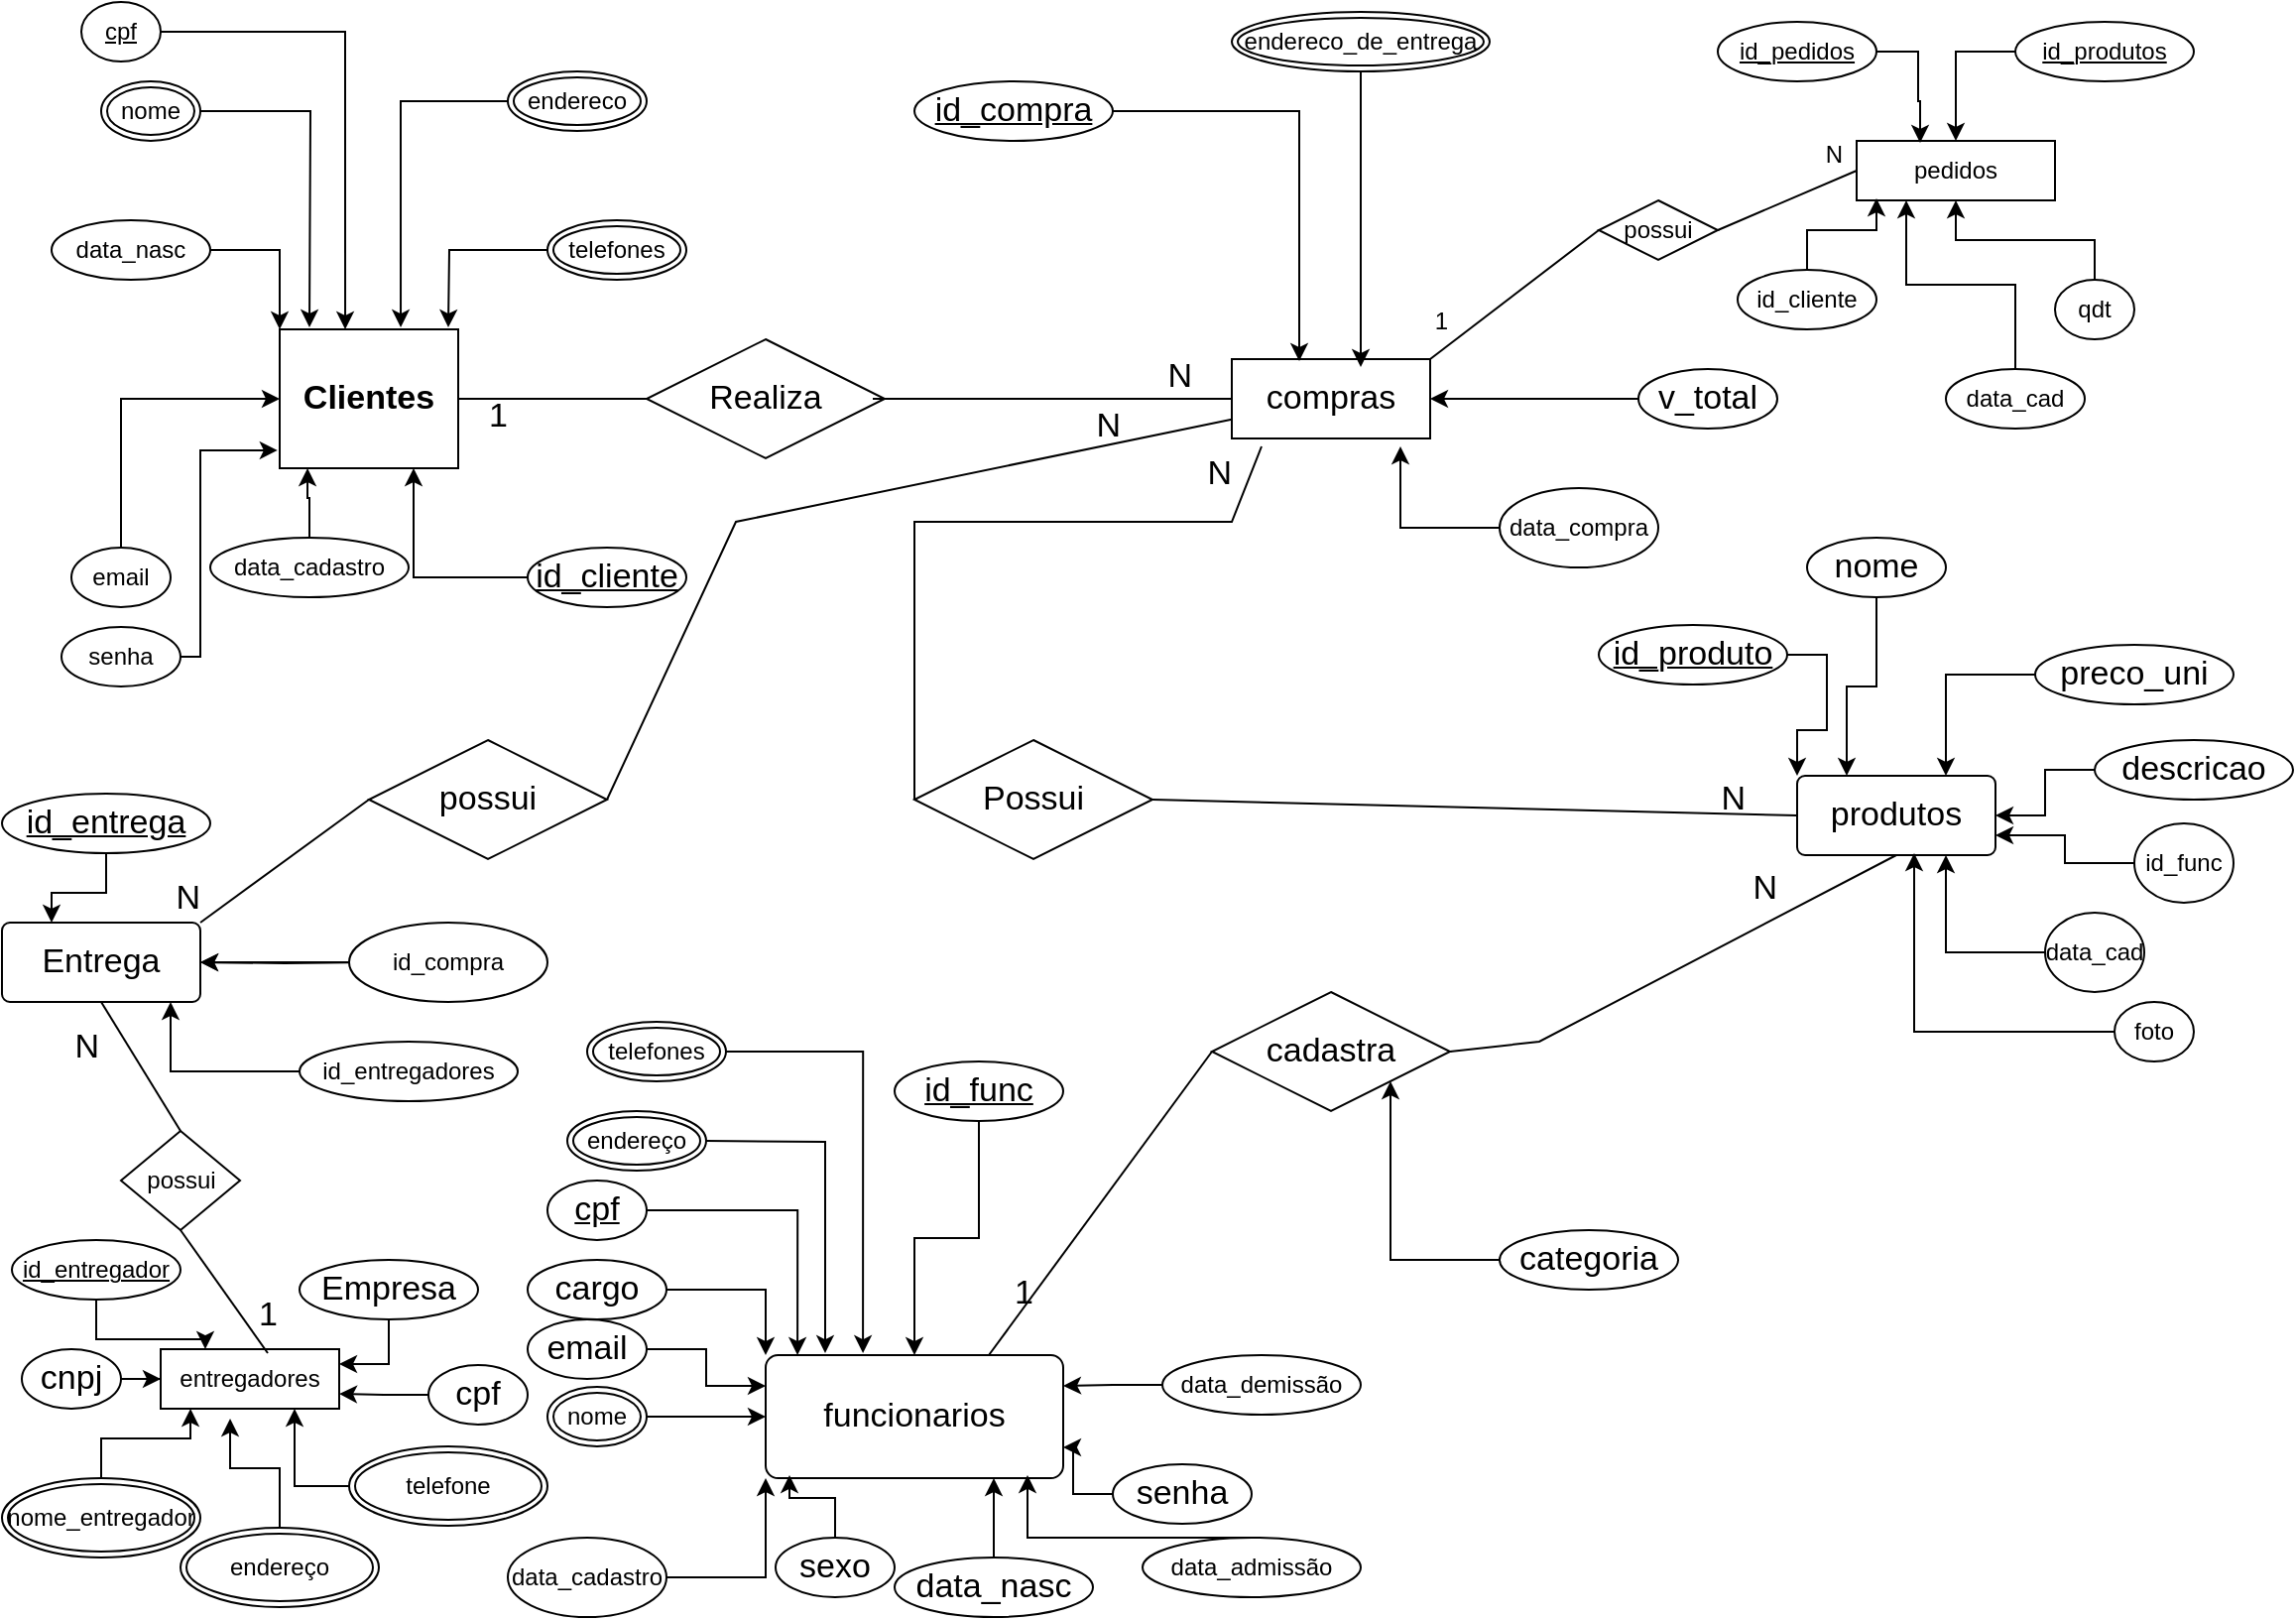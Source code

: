 <mxfile version="21.0.6" type="device"><diagram id="R2lEEEUBdFMjLlhIrx00" name="Page-1"><mxGraphModel dx="880" dy="2049" grid="1" gridSize="10" guides="1" tooltips="1" connect="1" arrows="1" fold="0" page="1" pageScale="1" pageWidth="1169" pageHeight="827" math="0" shadow="0" extFonts="Permanent Marker^https://fonts.googleapis.com/css?family=Permanent+Marker"><root><mxCell id="0"/><mxCell id="1" parent="0"/><mxCell id="kTldMOdPIdluSWXDd5F0-1" value="Clientes" style="whiteSpace=wrap;html=1;align=center;fontSize=17;fontStyle=1" parent="1" vertex="1"><mxGeometry x="145" y="-1489" width="90" height="70" as="geometry"/></mxCell><mxCell id="kTldMOdPIdluSWXDd5F0-80" style="edgeStyle=orthogonalEdgeStyle;rounded=0;orthogonalLoop=1;jettySize=auto;html=1;entryX=0.367;entryY=0;entryDx=0;entryDy=0;entryPerimeter=0;fontSize=17;" parent="1" source="kTldMOdPIdluSWXDd5F0-2" target="kTldMOdPIdluSWXDd5F0-1" edge="1"><mxGeometry relative="1" as="geometry"/></mxCell><mxCell id="kTldMOdPIdluSWXDd5F0-2" value="cpf" style="ellipse;whiteSpace=wrap;html=1;align=center;fontStyle=4;" parent="1" vertex="1"><mxGeometry x="45" y="-1654" width="40" height="30" as="geometry"/></mxCell><mxCell id="kTldMOdPIdluSWXDd5F0-77" style="edgeStyle=orthogonalEdgeStyle;rounded=0;orthogonalLoop=1;jettySize=auto;html=1;entryX=0;entryY=0;entryDx=0;entryDy=0;fontSize=17;" parent="1" source="kTldMOdPIdluSWXDd5F0-5" target="kTldMOdPIdluSWXDd5F0-1" edge="1"><mxGeometry relative="1" as="geometry"/></mxCell><mxCell id="kTldMOdPIdluSWXDd5F0-5" value="data_nasc" style="ellipse;whiteSpace=wrap;html=1;align=center;" parent="1" vertex="1"><mxGeometry x="30" y="-1544" width="80" height="30" as="geometry"/></mxCell><mxCell id="kTldMOdPIdluSWXDd5F0-50" style="edgeStyle=orthogonalEdgeStyle;rounded=0;orthogonalLoop=1;jettySize=auto;html=1;entryX=0;entryY=0.5;entryDx=0;entryDy=0;fontSize=17;" parent="1" source="kTldMOdPIdluSWXDd5F0-11" target="kTldMOdPIdluSWXDd5F0-1" edge="1"><mxGeometry relative="1" as="geometry"><Array as="points"><mxPoint x="65" y="-1454"/></Array></mxGeometry></mxCell><mxCell id="kTldMOdPIdluSWXDd5F0-11" value="email" style="ellipse;whiteSpace=wrap;html=1;align=center;" parent="1" vertex="1"><mxGeometry x="40" y="-1379" width="50" height="30" as="geometry"/></mxCell><mxCell id="kTldMOdPIdluSWXDd5F0-51" style="edgeStyle=orthogonalEdgeStyle;rounded=0;orthogonalLoop=1;jettySize=auto;html=1;entryX=-0.012;entryY=0.871;entryDx=0;entryDy=0;entryPerimeter=0;fontSize=17;" parent="1" source="kTldMOdPIdluSWXDd5F0-12" target="kTldMOdPIdluSWXDd5F0-1" edge="1"><mxGeometry relative="1" as="geometry"><Array as="points"><mxPoint x="105" y="-1324"/><mxPoint x="105" y="-1428"/></Array></mxGeometry></mxCell><mxCell id="kTldMOdPIdluSWXDd5F0-12" value="senha" style="ellipse;whiteSpace=wrap;html=1;align=center;" parent="1" vertex="1"><mxGeometry x="35" y="-1339" width="60" height="30" as="geometry"/></mxCell><mxCell id="kTldMOdPIdluSWXDd5F0-52" value="compras" style="whiteSpace=wrap;html=1;align=center;shadow=0;fontSize=17;" parent="1" vertex="1"><mxGeometry x="625" y="-1474" width="100" height="40" as="geometry"/></mxCell><mxCell id="kTldMOdPIdluSWXDd5F0-53" value="Realiza" style="shape=rhombus;perimeter=rhombusPerimeter;whiteSpace=wrap;html=1;align=center;shadow=0;fontSize=17;" parent="1" vertex="1"><mxGeometry x="330" y="-1484" width="120" height="60" as="geometry"/></mxCell><mxCell id="kTldMOdPIdluSWXDd5F0-54" value="" style="endArrow=none;html=1;rounded=0;fontSize=17;entryX=0;entryY=0.5;entryDx=0;entryDy=0;exitX=0.95;exitY=0.5;exitDx=0;exitDy=0;exitPerimeter=0;" parent="1" source="kTldMOdPIdluSWXDd5F0-53" target="kTldMOdPIdluSWXDd5F0-52" edge="1"><mxGeometry relative="1" as="geometry"><mxPoint x="435" y="-1454" as="sourcePoint"/><mxPoint x="735" y="-1449.5" as="targetPoint"/><Array as="points"/></mxGeometry></mxCell><mxCell id="kTldMOdPIdluSWXDd5F0-55" value="N" style="resizable=0;html=1;align=right;verticalAlign=bottom;shadow=0;fontSize=17;" parent="kTldMOdPIdluSWXDd5F0-54" connectable="0" vertex="1"><mxGeometry x="1" relative="1" as="geometry"><mxPoint x="-20" as="offset"/></mxGeometry></mxCell><mxCell id="kTldMOdPIdluSWXDd5F0-58" value="" style="endArrow=none;html=1;rounded=0;fontSize=17;exitX=0;exitY=0.5;exitDx=0;exitDy=0;" parent="1" source="kTldMOdPIdluSWXDd5F0-53" target="kTldMOdPIdluSWXDd5F0-1" edge="1"><mxGeometry relative="1" as="geometry"><mxPoint x="505" y="-1449" as="sourcePoint"/><mxPoint x="395" y="-1449" as="targetPoint"/></mxGeometry></mxCell><mxCell id="kTldMOdPIdluSWXDd5F0-59" value="1" style="resizable=0;html=1;align=right;verticalAlign=bottom;shadow=0;fontSize=17;" parent="kTldMOdPIdluSWXDd5F0-58" connectable="0" vertex="1"><mxGeometry x="1" relative="1" as="geometry"><mxPoint x="25" y="20" as="offset"/></mxGeometry></mxCell><mxCell id="kTldMOdPIdluSWXDd5F0-104" style="edgeStyle=orthogonalEdgeStyle;rounded=0;orthogonalLoop=1;jettySize=auto;html=1;entryX=0.34;entryY=0.025;entryDx=0;entryDy=0;entryPerimeter=0;fontSize=17;" parent="1" source="kTldMOdPIdluSWXDd5F0-60" target="kTldMOdPIdluSWXDd5F0-52" edge="1"><mxGeometry relative="1" as="geometry"/></mxCell><mxCell id="kTldMOdPIdluSWXDd5F0-60" value="id_compra" style="ellipse;whiteSpace=wrap;html=1;align=center;fontStyle=4;shadow=0;fontSize=17;" parent="1" vertex="1"><mxGeometry x="465" y="-1614" width="100" height="30" as="geometry"/></mxCell><mxCell id="TRJ9ipHfvuaOjS3qBbhF-27" value="" style="edgeStyle=orthogonalEdgeStyle;rounded=0;orthogonalLoop=1;jettySize=auto;html=1;" parent="1" source="kTldMOdPIdluSWXDd5F0-100" target="kTldMOdPIdluSWXDd5F0-52" edge="1"><mxGeometry relative="1" as="geometry"/></mxCell><mxCell id="kTldMOdPIdluSWXDd5F0-100" value="v_total" style="ellipse;whiteSpace=wrap;html=1;align=center;shadow=0;fontSize=17;" parent="1" vertex="1"><mxGeometry x="830" y="-1469" width="70" height="30" as="geometry"/></mxCell><mxCell id="kTldMOdPIdluSWXDd5F0-124" value="produtos" style="rounded=1;arcSize=10;whiteSpace=wrap;html=1;align=center;shadow=0;fontSize=17;" parent="1" vertex="1"><mxGeometry x="910" y="-1264" width="100" height="40" as="geometry"/></mxCell><mxCell id="kTldMOdPIdluSWXDd5F0-208" style="edgeStyle=orthogonalEdgeStyle;rounded=0;orthogonalLoop=1;jettySize=auto;html=1;entryX=0.25;entryY=0;entryDx=0;entryDy=0;fontSize=17;" parent="1" source="kTldMOdPIdluSWXDd5F0-125" target="kTldMOdPIdluSWXDd5F0-124" edge="1"><mxGeometry relative="1" as="geometry"/></mxCell><mxCell id="kTldMOdPIdluSWXDd5F0-125" value="nome" style="ellipse;whiteSpace=wrap;html=1;align=center;shadow=0;fontSize=17;" parent="1" vertex="1"><mxGeometry x="915" y="-1384" width="70" height="30" as="geometry"/></mxCell><mxCell id="kTldMOdPIdluSWXDd5F0-133" style="edgeStyle=orthogonalEdgeStyle;rounded=0;orthogonalLoop=1;jettySize=auto;html=1;entryX=0;entryY=0;entryDx=0;entryDy=0;fontSize=17;" parent="1" source="kTldMOdPIdluSWXDd5F0-126" target="kTldMOdPIdluSWXDd5F0-124" edge="1"><mxGeometry relative="1" as="geometry"/></mxCell><mxCell id="kTldMOdPIdluSWXDd5F0-126" value="id_produto" style="ellipse;whiteSpace=wrap;html=1;align=center;fontStyle=4;shadow=0;fontSize=17;" parent="1" vertex="1"><mxGeometry x="810" y="-1340" width="95" height="30" as="geometry"/></mxCell><mxCell id="kTldMOdPIdluSWXDd5F0-209" style="edgeStyle=orthogonalEdgeStyle;rounded=0;orthogonalLoop=1;jettySize=auto;html=1;entryX=0.75;entryY=0;entryDx=0;entryDy=0;fontSize=17;" parent="1" source="kTldMOdPIdluSWXDd5F0-127" target="kTldMOdPIdluSWXDd5F0-124" edge="1"><mxGeometry relative="1" as="geometry"/></mxCell><mxCell id="kTldMOdPIdluSWXDd5F0-127" value="preco_uni" style="ellipse;whiteSpace=wrap;html=1;align=center;shadow=0;fontSize=17;" parent="1" vertex="1"><mxGeometry x="1030" y="-1330" width="100" height="30" as="geometry"/></mxCell><mxCell id="kTldMOdPIdluSWXDd5F0-210" style="edgeStyle=orthogonalEdgeStyle;rounded=0;orthogonalLoop=1;jettySize=auto;html=1;entryX=1;entryY=0.5;entryDx=0;entryDy=0;fontSize=17;" parent="1" source="kTldMOdPIdluSWXDd5F0-128" target="kTldMOdPIdluSWXDd5F0-124" edge="1"><mxGeometry relative="1" as="geometry"/></mxCell><mxCell id="kTldMOdPIdluSWXDd5F0-128" value="descricao" style="ellipse;whiteSpace=wrap;html=1;align=center;shadow=0;fontSize=17;" parent="1" vertex="1"><mxGeometry x="1060" y="-1282" width="100" height="30" as="geometry"/></mxCell><mxCell id="kTldMOdPIdluSWXDd5F0-141" style="edgeStyle=orthogonalEdgeStyle;rounded=0;orthogonalLoop=1;jettySize=auto;html=1;entryX=1;entryY=1;entryDx=0;entryDy=0;fontSize=17;" parent="1" source="kTldMOdPIdluSWXDd5F0-130" target="kTldMOdPIdluSWXDd5F0-178" edge="1"><mxGeometry relative="1" as="geometry"/></mxCell><mxCell id="kTldMOdPIdluSWXDd5F0-130" value="categoria" style="ellipse;whiteSpace=wrap;html=1;align=center;shadow=0;fontSize=17;" parent="1" vertex="1"><mxGeometry x="760" y="-1035" width="90" height="30" as="geometry"/></mxCell><mxCell id="kTldMOdPIdluSWXDd5F0-142" value="Possui" style="shape=rhombus;perimeter=rhombusPerimeter;whiteSpace=wrap;html=1;align=center;shadow=0;fontSize=17;" parent="1" vertex="1"><mxGeometry x="465" y="-1282" width="120" height="60" as="geometry"/></mxCell><mxCell id="kTldMOdPIdluSWXDd5F0-146" value="" style="endArrow=none;html=1;rounded=0;fontSize=17;exitX=0;exitY=0.5;exitDx=0;exitDy=0;" parent="1" source="kTldMOdPIdluSWXDd5F0-142" edge="1"><mxGeometry relative="1" as="geometry"><mxPoint x="425" y="-1382" as="sourcePoint"/><mxPoint x="640" y="-1430" as="targetPoint"/><Array as="points"><mxPoint x="465" y="-1392"/><mxPoint x="625" y="-1392"/></Array></mxGeometry></mxCell><mxCell id="kTldMOdPIdluSWXDd5F0-147" value="N" style="resizable=0;html=1;align=right;verticalAlign=bottom;shadow=0;fontSize=17;" parent="kTldMOdPIdluSWXDd5F0-146" connectable="0" vertex="1"><mxGeometry x="1" relative="1" as="geometry"><mxPoint x="-15" y="26" as="offset"/></mxGeometry></mxCell><mxCell id="kTldMOdPIdluSWXDd5F0-148" value="" style="endArrow=none;html=1;rounded=0;fontSize=17;entryX=0;entryY=0.5;entryDx=0;entryDy=0;exitX=1;exitY=0.5;exitDx=0;exitDy=0;" parent="1" source="kTldMOdPIdluSWXDd5F0-142" target="kTldMOdPIdluSWXDd5F0-124" edge="1"><mxGeometry relative="1" as="geometry"><mxPoint x="585" y="-1282" as="sourcePoint"/><mxPoint x="425" y="-1282" as="targetPoint"/><Array as="points"/></mxGeometry></mxCell><mxCell id="kTldMOdPIdluSWXDd5F0-149" value="N" style="resizable=0;html=1;align=right;verticalAlign=bottom;shadow=0;fontSize=17;" parent="kTldMOdPIdluSWXDd5F0-148" connectable="0" vertex="1"><mxGeometry x="1" relative="1" as="geometry"><mxPoint x="-25" y="4" as="offset"/></mxGeometry></mxCell><mxCell id="kTldMOdPIdluSWXDd5F0-150" value="funcionarios" style="rounded=1;arcSize=10;whiteSpace=wrap;html=1;align=center;shadow=0;fontSize=17;" parent="1" vertex="1"><mxGeometry x="390" y="-972" width="150" height="62" as="geometry"/></mxCell><mxCell id="UfcTyUnRVVmspF4unSYM-13" style="edgeStyle=orthogonalEdgeStyle;rounded=0;orthogonalLoop=1;jettySize=auto;html=1;entryX=0.107;entryY=0;entryDx=0;entryDy=0;entryPerimeter=0;" parent="1" source="kTldMOdPIdluSWXDd5F0-151" target="kTldMOdPIdluSWXDd5F0-150" edge="1"><mxGeometry relative="1" as="geometry"/></mxCell><mxCell id="kTldMOdPIdluSWXDd5F0-151" value="cpf" style="ellipse;whiteSpace=wrap;html=1;align=center;fontStyle=4;shadow=0;fontSize=17;" parent="1" vertex="1"><mxGeometry x="280" y="-1060" width="50" height="30" as="geometry"/></mxCell><mxCell id="UfcTyUnRVVmspF4unSYM-12" style="edgeStyle=orthogonalEdgeStyle;rounded=0;orthogonalLoop=1;jettySize=auto;html=1;entryX=0;entryY=0;entryDx=0;entryDy=0;" parent="1" source="kTldMOdPIdluSWXDd5F0-154" target="kTldMOdPIdluSWXDd5F0-150" edge="1"><mxGeometry relative="1" as="geometry"/></mxCell><mxCell id="kTldMOdPIdluSWXDd5F0-154" value="cargo" style="ellipse;whiteSpace=wrap;html=1;align=center;shadow=0;fontSize=17;" parent="1" vertex="1"><mxGeometry x="270" y="-1020" width="70" height="30" as="geometry"/></mxCell><mxCell id="UfcTyUnRVVmspF4unSYM-14" style="edgeStyle=orthogonalEdgeStyle;rounded=0;orthogonalLoop=1;jettySize=auto;html=1;entryX=0.2;entryY=-0.016;entryDx=0;entryDy=0;entryPerimeter=0;" parent="1" target="kTldMOdPIdluSWXDd5F0-150" edge="1"><mxGeometry relative="1" as="geometry"><mxPoint x="360" y="-1080" as="sourcePoint"/></mxGeometry></mxCell><mxCell id="kTldMOdPIdluSWXDd5F0-223" style="edgeStyle=orthogonalEdgeStyle;rounded=0;orthogonalLoop=1;jettySize=auto;html=1;entryX=0.08;entryY=0.975;entryDx=0;entryDy=0;entryPerimeter=0;fontSize=17;" parent="1" source="kTldMOdPIdluSWXDd5F0-158" target="kTldMOdPIdluSWXDd5F0-150" edge="1"><mxGeometry relative="1" as="geometry"/></mxCell><mxCell id="kTldMOdPIdluSWXDd5F0-158" value="sexo" style="ellipse;whiteSpace=wrap;html=1;align=center;shadow=0;fontSize=17;" parent="1" vertex="1"><mxGeometry x="395" y="-880" width="60" height="30" as="geometry"/></mxCell><mxCell id="UfcTyUnRVVmspF4unSYM-20" style="edgeStyle=orthogonalEdgeStyle;rounded=0;orthogonalLoop=1;jettySize=auto;html=1;" parent="1" source="kTldMOdPIdluSWXDd5F0-159" target="kTldMOdPIdluSWXDd5F0-150" edge="1"><mxGeometry relative="1" as="geometry"><Array as="points"><mxPoint x="465" y="-870"/><mxPoint x="465" y="-870"/></Array></mxGeometry></mxCell><mxCell id="kTldMOdPIdluSWXDd5F0-159" value="data_nasc" style="ellipse;whiteSpace=wrap;html=1;align=center;shadow=0;fontSize=17;" parent="1" vertex="1"><mxGeometry x="455" y="-870" width="100" height="30" as="geometry"/></mxCell><mxCell id="UfcTyUnRVVmspF4unSYM-11" style="edgeStyle=orthogonalEdgeStyle;rounded=0;orthogonalLoop=1;jettySize=auto;html=1;entryX=0;entryY=0.25;entryDx=0;entryDy=0;" parent="1" source="kTldMOdPIdluSWXDd5F0-160" target="kTldMOdPIdluSWXDd5F0-150" edge="1"><mxGeometry relative="1" as="geometry"/></mxCell><mxCell id="kTldMOdPIdluSWXDd5F0-160" value="email" style="ellipse;whiteSpace=wrap;html=1;align=center;shadow=0;fontSize=17;" parent="1" vertex="1"><mxGeometry x="270" y="-990" width="60" height="30" as="geometry"/></mxCell><mxCell id="kTldMOdPIdluSWXDd5F0-225" style="edgeStyle=orthogonalEdgeStyle;rounded=0;orthogonalLoop=1;jettySize=auto;html=1;entryX=1;entryY=0.75;entryDx=0;entryDy=0;fontSize=17;" parent="1" source="kTldMOdPIdluSWXDd5F0-161" target="kTldMOdPIdluSWXDd5F0-150" edge="1"><mxGeometry relative="1" as="geometry"/></mxCell><mxCell id="kTldMOdPIdluSWXDd5F0-161" value="senha" style="ellipse;whiteSpace=wrap;html=1;align=center;shadow=0;fontSize=17;" parent="1" vertex="1"><mxGeometry x="565" y="-917" width="70" height="30" as="geometry"/></mxCell><mxCell id="kTldMOdPIdluSWXDd5F0-178" value="cadastra" style="shape=rhombus;perimeter=rhombusPerimeter;whiteSpace=wrap;html=1;align=center;shadow=0;fontSize=17;" parent="1" vertex="1"><mxGeometry x="615" y="-1155" width="120" height="60" as="geometry"/></mxCell><mxCell id="kTldMOdPIdluSWXDd5F0-185" value="" style="endArrow=none;html=1;rounded=0;fontSize=17;exitX=1;exitY=0.5;exitDx=0;exitDy=0;entryX=0.5;entryY=1;entryDx=0;entryDy=0;" parent="1" source="kTldMOdPIdluSWXDd5F0-178" target="kTldMOdPIdluSWXDd5F0-124" edge="1"><mxGeometry relative="1" as="geometry"><mxPoint x="425" y="-952" as="sourcePoint"/><mxPoint x="655" y="-1062" as="targetPoint"/><Array as="points"><mxPoint x="780" y="-1130"/></Array></mxGeometry></mxCell><mxCell id="kTldMOdPIdluSWXDd5F0-186" value="N" style="resizable=0;html=1;align=right;verticalAlign=bottom;shadow=0;fontSize=17;" parent="kTldMOdPIdluSWXDd5F0-185" connectable="0" vertex="1"><mxGeometry x="1" relative="1" as="geometry"><mxPoint x="-60" y="29" as="offset"/></mxGeometry></mxCell><mxCell id="kTldMOdPIdluSWXDd5F0-189" value="Entrega" style="rounded=1;arcSize=10;whiteSpace=wrap;html=1;align=center;shadow=0;fontSize=17;" parent="1" vertex="1"><mxGeometry x="5" y="-1190" width="100" height="40" as="geometry"/></mxCell><mxCell id="yLnRgrEEyRt1e728kbdC-9" style="edgeStyle=orthogonalEdgeStyle;rounded=0;orthogonalLoop=1;jettySize=auto;html=1;entryX=1;entryY=0.25;entryDx=0;entryDy=0;" parent="1" source="kTldMOdPIdluSWXDd5F0-190" target="wfqsQ8r_AqusWmDIQGjH-1" edge="1"><mxGeometry relative="1" as="geometry"/></mxCell><mxCell id="kTldMOdPIdluSWXDd5F0-190" value="Empresa" style="ellipse;whiteSpace=wrap;html=1;align=center;shadow=0;fontSize=17;" parent="1" vertex="1"><mxGeometry x="155" y="-1020" width="90" height="30" as="geometry"/></mxCell><mxCell id="yLnRgrEEyRt1e728kbdC-8" style="edgeStyle=orthogonalEdgeStyle;rounded=0;orthogonalLoop=1;jettySize=auto;html=1;entryX=0.167;entryY=1;entryDx=0;entryDy=0;entryPerimeter=0;exitX=0.5;exitY=0;exitDx=0;exitDy=0;" parent="1" source="TRJ9ipHfvuaOjS3qBbhF-20" target="wfqsQ8r_AqusWmDIQGjH-1" edge="1"><mxGeometry relative="1" as="geometry"><mxPoint x="100" y="-901" as="sourcePoint"/></mxGeometry></mxCell><mxCell id="HFEZR2-QST99iXt-ceKT-13" style="edgeStyle=orthogonalEdgeStyle;rounded=0;orthogonalLoop=1;jettySize=auto;html=1;entryX=1;entryY=0.75;entryDx=0;entryDy=0;" edge="1" parent="1" source="kTldMOdPIdluSWXDd5F0-192" target="wfqsQ8r_AqusWmDIQGjH-1"><mxGeometry relative="1" as="geometry"/></mxCell><mxCell id="kTldMOdPIdluSWXDd5F0-192" value="cpf" style="ellipse;whiteSpace=wrap;html=1;align=center;shadow=0;fontSize=17;" parent="1" vertex="1"><mxGeometry x="220" y="-967" width="50" height="30" as="geometry"/></mxCell><mxCell id="yLnRgrEEyRt1e728kbdC-7" style="edgeStyle=orthogonalEdgeStyle;rounded=0;orthogonalLoop=1;jettySize=auto;html=1;entryX=0;entryY=0.5;entryDx=0;entryDy=0;" parent="1" source="kTldMOdPIdluSWXDd5F0-193" target="wfqsQ8r_AqusWmDIQGjH-1" edge="1"><mxGeometry relative="1" as="geometry"/></mxCell><mxCell id="kTldMOdPIdluSWXDd5F0-193" value="cnpj" style="ellipse;whiteSpace=wrap;html=1;align=center;shadow=0;fontSize=17;" parent="1" vertex="1"><mxGeometry x="15" y="-975" width="50" height="30" as="geometry"/></mxCell><mxCell id="kTldMOdPIdluSWXDd5F0-197" style="edgeStyle=orthogonalEdgeStyle;rounded=0;orthogonalLoop=1;jettySize=auto;html=1;entryX=0.25;entryY=0;entryDx=0;entryDy=0;fontSize=17;" parent="1" source="kTldMOdPIdluSWXDd5F0-194" target="kTldMOdPIdluSWXDd5F0-189" edge="1"><mxGeometry relative="1" as="geometry"/></mxCell><mxCell id="kTldMOdPIdluSWXDd5F0-194" value="id_entrega" style="ellipse;whiteSpace=wrap;html=1;align=center;fontStyle=4;shadow=0;fontSize=17;" parent="1" vertex="1"><mxGeometry x="5" y="-1255" width="105" height="30" as="geometry"/></mxCell><mxCell id="kTldMOdPIdluSWXDd5F0-202" style="edgeStyle=orthogonalEdgeStyle;rounded=0;orthogonalLoop=1;jettySize=auto;html=1;fontSize=17;entryX=1;entryY=0.5;entryDx=0;entryDy=0;" parent="1" target="kTldMOdPIdluSWXDd5F0-189" edge="1"><mxGeometry relative="1" as="geometry"><mxPoint x="150" y="-1140" as="targetPoint"/><mxPoint x="190" y="-1170" as="sourcePoint"/></mxGeometry></mxCell><mxCell id="kTldMOdPIdluSWXDd5F0-196" value="possui" style="shape=rhombus;perimeter=rhombusPerimeter;whiteSpace=wrap;html=1;align=center;shadow=0;fontSize=17;" parent="1" vertex="1"><mxGeometry x="190" y="-1282" width="120" height="60" as="geometry"/></mxCell><mxCell id="kTldMOdPIdluSWXDd5F0-203" value="" style="endArrow=none;html=1;rounded=0;fontSize=17;exitX=1;exitY=0.5;exitDx=0;exitDy=0;" parent="1" source="kTldMOdPIdluSWXDd5F0-196" target="kTldMOdPIdluSWXDd5F0-52" edge="1"><mxGeometry relative="1" as="geometry"><mxPoint x="325" y="-1182" as="sourcePoint"/><mxPoint x="485" y="-1182" as="targetPoint"/><Array as="points"><mxPoint x="375" y="-1392"/></Array></mxGeometry></mxCell><mxCell id="kTldMOdPIdluSWXDd5F0-204" value="N" style="resizable=0;html=1;align=right;verticalAlign=bottom;shadow=0;fontSize=17;" parent="kTldMOdPIdluSWXDd5F0-203" connectable="0" vertex="1"><mxGeometry x="1" relative="1" as="geometry"><mxPoint x="-55" y="15" as="offset"/></mxGeometry></mxCell><mxCell id="kTldMOdPIdluSWXDd5F0-205" value="" style="endArrow=none;html=1;rounded=0;fontSize=17;entryX=1;entryY=0;entryDx=0;entryDy=0;exitX=0;exitY=0.5;exitDx=0;exitDy=0;" parent="1" source="kTldMOdPIdluSWXDd5F0-196" target="kTldMOdPIdluSWXDd5F0-189" edge="1"><mxGeometry relative="1" as="geometry"><mxPoint x="190" y="-1240" as="sourcePoint"/><mxPoint x="45" y="-1375" as="targetPoint"/><Array as="points"/></mxGeometry></mxCell><mxCell id="kTldMOdPIdluSWXDd5F0-206" value="N" style="resizable=0;html=1;align=right;verticalAlign=bottom;shadow=0;fontSize=17;" parent="kTldMOdPIdluSWXDd5F0-205" connectable="0" vertex="1"><mxGeometry x="1" relative="1" as="geometry"/></mxCell><mxCell id="kTldMOdPIdluSWXDd5F0-214" value="" style="endArrow=none;html=1;rounded=0;fontSize=17;entryX=0.75;entryY=0;entryDx=0;entryDy=0;exitX=0;exitY=0.5;exitDx=0;exitDy=0;" parent="1" source="kTldMOdPIdluSWXDd5F0-178" target="kTldMOdPIdluSWXDd5F0-150" edge="1"><mxGeometry relative="1" as="geometry"><mxPoint x="730" y="-1020" as="sourcePoint"/><mxPoint x="570" y="-1020" as="targetPoint"/></mxGeometry></mxCell><mxCell id="kTldMOdPIdluSWXDd5F0-215" value="1" style="resizable=0;html=1;align=right;verticalAlign=bottom;shadow=0;fontSize=17;" parent="kTldMOdPIdluSWXDd5F0-214" connectable="0" vertex="1"><mxGeometry x="1" relative="1" as="geometry"><mxPoint x="23" y="-20" as="offset"/></mxGeometry></mxCell><mxCell id="wfqsQ8r_AqusWmDIQGjH-1" value="entregadores" style="rounded=0;whiteSpace=wrap;html=1;" parent="1" vertex="1"><mxGeometry x="85" y="-975" width="90" height="30" as="geometry"/></mxCell><mxCell id="yLnRgrEEyRt1e728kbdC-5" style="edgeStyle=orthogonalEdgeStyle;rounded=0;orthogonalLoop=1;jettySize=auto;html=1;entryX=0.25;entryY=0;entryDx=0;entryDy=0;" parent="1" source="yLnRgrEEyRt1e728kbdC-2" target="wfqsQ8r_AqusWmDIQGjH-1" edge="1"><mxGeometry relative="1" as="geometry"/></mxCell><mxCell id="yLnRgrEEyRt1e728kbdC-2" value="id_entregador" style="ellipse;whiteSpace=wrap;html=1;align=center;fontStyle=4;" parent="1" vertex="1"><mxGeometry x="10" y="-1030" width="85" height="30" as="geometry"/></mxCell><mxCell id="yLnRgrEEyRt1e728kbdC-11" style="edgeStyle=orthogonalEdgeStyle;rounded=0;orthogonalLoop=1;jettySize=auto;html=1;entryX=0.85;entryY=1;entryDx=0;entryDy=0;entryPerimeter=0;" parent="1" source="yLnRgrEEyRt1e728kbdC-4" target="kTldMOdPIdluSWXDd5F0-189" edge="1"><mxGeometry relative="1" as="geometry"/></mxCell><mxCell id="yLnRgrEEyRt1e728kbdC-4" value="id_entregadores" style="ellipse;whiteSpace=wrap;html=1;align=center;" parent="1" vertex="1"><mxGeometry x="155" y="-1130" width="110" height="30" as="geometry"/></mxCell><mxCell id="yLnRgrEEyRt1e728kbdC-12" value="possui" style="shape=rhombus;html=1;dashed=0;whitespace=wrap;perimeter=rhombusPerimeter;" parent="1" vertex="1"><mxGeometry x="65" y="-1085" width="60" height="50" as="geometry"/></mxCell><mxCell id="yLnRgrEEyRt1e728kbdC-13" value="" style="endArrow=none;html=1;rounded=0;fontSize=17;entryX=0.6;entryY=0.067;entryDx=0;entryDy=0;exitX=0.5;exitY=1;exitDx=0;exitDy=0;entryPerimeter=0;" parent="1" source="yLnRgrEEyRt1e728kbdC-12" target="wfqsQ8r_AqusWmDIQGjH-1" edge="1"><mxGeometry relative="1" as="geometry"><mxPoint x="100" y="-1130" as="sourcePoint"/><mxPoint x="15" y="-1068" as="targetPoint"/><Array as="points"/></mxGeometry></mxCell><mxCell id="yLnRgrEEyRt1e728kbdC-14" value="1" style="resizable=0;html=1;align=right;verticalAlign=bottom;shadow=0;fontSize=17;" parent="yLnRgrEEyRt1e728kbdC-13" connectable="0" vertex="1"><mxGeometry x="1" relative="1" as="geometry"><mxPoint x="6" y="-7" as="offset"/></mxGeometry></mxCell><mxCell id="yLnRgrEEyRt1e728kbdC-15" value="" style="endArrow=none;html=1;rounded=0;fontSize=17;entryX=0.5;entryY=1;entryDx=0;entryDy=0;exitX=0.5;exitY=0;exitDx=0;exitDy=0;" parent="1" source="yLnRgrEEyRt1e728kbdC-12" target="kTldMOdPIdluSWXDd5F0-189" edge="1"><mxGeometry relative="1" as="geometry"><mxPoint x="210" y="-1232" as="sourcePoint"/><mxPoint x="125" y="-1170" as="targetPoint"/><Array as="points"/></mxGeometry></mxCell><mxCell id="yLnRgrEEyRt1e728kbdC-16" value="N" style="resizable=0;html=1;align=right;verticalAlign=bottom;shadow=0;fontSize=17;" parent="yLnRgrEEyRt1e728kbdC-15" connectable="0" vertex="1"><mxGeometry x="1" relative="1" as="geometry"><mxPoint y="35" as="offset"/></mxGeometry></mxCell><mxCell id="X1WJ9yj5Ep6S6pyV_mj4-2" style="edgeStyle=orthogonalEdgeStyle;rounded=0;orthogonalLoop=1;jettySize=auto;html=1;entryX=0.59;entryY=0.975;entryDx=0;entryDy=0;entryPerimeter=0;" parent="1" source="X1WJ9yj5Ep6S6pyV_mj4-1" target="kTldMOdPIdluSWXDd5F0-124" edge="1"><mxGeometry relative="1" as="geometry"/></mxCell><mxCell id="X1WJ9yj5Ep6S6pyV_mj4-1" value="foto" style="ellipse;whiteSpace=wrap;html=1;" parent="1" vertex="1"><mxGeometry x="1070" y="-1150" width="40" height="30" as="geometry"/></mxCell><mxCell id="X1WJ9yj5Ep6S6pyV_mj4-4" style="edgeStyle=orthogonalEdgeStyle;rounded=0;orthogonalLoop=1;jettySize=auto;html=1;entryX=0.156;entryY=1;entryDx=0;entryDy=0;entryPerimeter=0;" parent="1" source="X1WJ9yj5Ep6S6pyV_mj4-3" target="kTldMOdPIdluSWXDd5F0-1" edge="1"><mxGeometry relative="1" as="geometry"/></mxCell><mxCell id="X1WJ9yj5Ep6S6pyV_mj4-3" value="data_cadastro" style="ellipse;whiteSpace=wrap;html=1;" parent="1" vertex="1"><mxGeometry x="110" y="-1384" width="100" height="30" as="geometry"/></mxCell><mxCell id="TRJ9ipHfvuaOjS3qBbhF-30" style="edgeStyle=orthogonalEdgeStyle;rounded=0;orthogonalLoop=1;jettySize=auto;html=1;entryX=0.85;entryY=1.1;entryDx=0;entryDy=0;entryPerimeter=0;" parent="1" source="X1WJ9yj5Ep6S6pyV_mj4-5" target="kTldMOdPIdluSWXDd5F0-52" edge="1"><mxGeometry relative="1" as="geometry"/></mxCell><mxCell id="X1WJ9yj5Ep6S6pyV_mj4-5" value="data_compra" style="ellipse;whiteSpace=wrap;html=1;" parent="1" vertex="1"><mxGeometry x="760" y="-1409" width="80" height="40" as="geometry"/></mxCell><mxCell id="UfcTyUnRVVmspF4unSYM-2" style="edgeStyle=orthogonalEdgeStyle;rounded=0;orthogonalLoop=1;jettySize=auto;html=1;entryX=0.88;entryY=0.975;entryDx=0;entryDy=0;entryPerimeter=0;" parent="1" source="UfcTyUnRVVmspF4unSYM-1" target="kTldMOdPIdluSWXDd5F0-150" edge="1"><mxGeometry relative="1" as="geometry"><Array as="points"><mxPoint x="522" y="-880"/></Array></mxGeometry></mxCell><mxCell id="UfcTyUnRVVmspF4unSYM-1" value="data_admissão" style="ellipse;whiteSpace=wrap;html=1;" parent="1" vertex="1"><mxGeometry x="580" y="-880" width="110" height="30" as="geometry"/></mxCell><mxCell id="UfcTyUnRVVmspF4unSYM-7" style="edgeStyle=orthogonalEdgeStyle;rounded=0;orthogonalLoop=1;jettySize=auto;html=1;entryX=0;entryY=1;entryDx=0;entryDy=0;" parent="1" source="UfcTyUnRVVmspF4unSYM-6" target="kTldMOdPIdluSWXDd5F0-150" edge="1"><mxGeometry relative="1" as="geometry"/></mxCell><mxCell id="UfcTyUnRVVmspF4unSYM-6" value="data_cadastro" style="ellipse;whiteSpace=wrap;html=1;" parent="1" vertex="1"><mxGeometry x="260" y="-880" width="80" height="40" as="geometry"/></mxCell><mxCell id="TRJ9ipHfvuaOjS3qBbhF-6" style="edgeStyle=orthogonalEdgeStyle;rounded=0;orthogonalLoop=1;jettySize=auto;html=1;entryX=0.678;entryY=-0.014;entryDx=0;entryDy=0;entryPerimeter=0;" parent="1" source="TRJ9ipHfvuaOjS3qBbhF-5" target="kTldMOdPIdluSWXDd5F0-1" edge="1"><mxGeometry relative="1" as="geometry"/></mxCell><mxCell id="TRJ9ipHfvuaOjS3qBbhF-5" value="endereco" style="ellipse;shape=doubleEllipse;margin=3;whiteSpace=wrap;html=1;align=center;" parent="1" vertex="1"><mxGeometry x="260" y="-1619" width="70" height="30" as="geometry"/></mxCell><mxCell id="TRJ9ipHfvuaOjS3qBbhF-8" style="edgeStyle=orthogonalEdgeStyle;rounded=0;orthogonalLoop=1;jettySize=auto;html=1;" parent="1" source="TRJ9ipHfvuaOjS3qBbhF-7" edge="1"><mxGeometry relative="1" as="geometry"><mxPoint x="160" y="-1490" as="targetPoint"/></mxGeometry></mxCell><mxCell id="TRJ9ipHfvuaOjS3qBbhF-7" value="nome" style="ellipse;shape=doubleEllipse;margin=3;whiteSpace=wrap;html=1;align=center;" parent="1" vertex="1"><mxGeometry x="55" y="-1614" width="50" height="30" as="geometry"/></mxCell><mxCell id="TRJ9ipHfvuaOjS3qBbhF-10" style="edgeStyle=orthogonalEdgeStyle;rounded=0;orthogonalLoop=1;jettySize=auto;html=1;" parent="1" source="TRJ9ipHfvuaOjS3qBbhF-9" edge="1"><mxGeometry relative="1" as="geometry"><mxPoint x="230" y="-1490" as="targetPoint"/></mxGeometry></mxCell><mxCell id="TRJ9ipHfvuaOjS3qBbhF-9" value="telefones" style="ellipse;shape=doubleEllipse;margin=3;whiteSpace=wrap;html=1;align=center;" parent="1" vertex="1"><mxGeometry x="280" y="-1544" width="70" height="30" as="geometry"/></mxCell><mxCell id="TRJ9ipHfvuaOjS3qBbhF-14" style="edgeStyle=orthogonalEdgeStyle;rounded=0;orthogonalLoop=1;jettySize=auto;html=1;entryX=0.65;entryY=0.1;entryDx=0;entryDy=0;entryPerimeter=0;" parent="1" source="TRJ9ipHfvuaOjS3qBbhF-13" target="kTldMOdPIdluSWXDd5F0-52" edge="1"><mxGeometry relative="1" as="geometry"/></mxCell><mxCell id="TRJ9ipHfvuaOjS3qBbhF-13" value="endereco_de_entrega" style="ellipse;shape=doubleEllipse;margin=3;whiteSpace=wrap;html=1;align=center;" parent="1" vertex="1"><mxGeometry x="625" y="-1649" width="130" height="30" as="geometry"/></mxCell><mxCell id="TRJ9ipHfvuaOjS3qBbhF-19" value="" style="edgeStyle=orthogonalEdgeStyle;rounded=0;orthogonalLoop=1;jettySize=auto;html=1;" parent="1" source="TRJ9ipHfvuaOjS3qBbhF-18" target="kTldMOdPIdluSWXDd5F0-189" edge="1"><mxGeometry relative="1" as="geometry"/></mxCell><mxCell id="TRJ9ipHfvuaOjS3qBbhF-18" value="id_compra" style="ellipse;whiteSpace=wrap;html=1;align=center;" parent="1" vertex="1"><mxGeometry x="180" y="-1190" width="100" height="40" as="geometry"/></mxCell><mxCell id="TRJ9ipHfvuaOjS3qBbhF-20" value="nome_entregador" style="ellipse;shape=doubleEllipse;margin=3;whiteSpace=wrap;html=1;align=center;" parent="1" vertex="1"><mxGeometry x="5" y="-910" width="100" height="40" as="geometry"/></mxCell><mxCell id="TRJ9ipHfvuaOjS3qBbhF-23" value="" style="edgeStyle=orthogonalEdgeStyle;rounded=0;orthogonalLoop=1;jettySize=auto;html=1;" parent="1" source="TRJ9ipHfvuaOjS3qBbhF-22" target="kTldMOdPIdluSWXDd5F0-150" edge="1"><mxGeometry relative="1" as="geometry"/></mxCell><mxCell id="TRJ9ipHfvuaOjS3qBbhF-22" value="nome" style="ellipse;shape=doubleEllipse;margin=3;whiteSpace=wrap;html=1;align=center;" parent="1" vertex="1"><mxGeometry x="280" y="-956" width="50" height="30" as="geometry"/></mxCell><mxCell id="TRJ9ipHfvuaOjS3qBbhF-24" value="endereço" style="ellipse;shape=doubleEllipse;margin=3;whiteSpace=wrap;html=1;align=center;" parent="1" vertex="1"><mxGeometry x="290" y="-1095" width="70" height="30" as="geometry"/></mxCell><mxCell id="TRJ9ipHfvuaOjS3qBbhF-26" style="edgeStyle=orthogonalEdgeStyle;rounded=0;orthogonalLoop=1;jettySize=auto;html=1;entryX=0.327;entryY=-0.016;entryDx=0;entryDy=0;entryPerimeter=0;" parent="1" source="TRJ9ipHfvuaOjS3qBbhF-25" target="kTldMOdPIdluSWXDd5F0-150" edge="1"><mxGeometry relative="1" as="geometry"/></mxCell><mxCell id="TRJ9ipHfvuaOjS3qBbhF-25" value="telefones" style="ellipse;shape=doubleEllipse;margin=3;whiteSpace=wrap;html=1;align=center;" parent="1" vertex="1"><mxGeometry x="300" y="-1140" width="70" height="30" as="geometry"/></mxCell><mxCell id="vK4bzqj-p_a41ZCrRNj3-1" value="pedidos" style="whiteSpace=wrap;html=1;align=center;" parent="1" vertex="1"><mxGeometry x="940" y="-1584" width="100" height="30" as="geometry"/></mxCell><mxCell id="vK4bzqj-p_a41ZCrRNj3-2" value="possui" style="shape=rhombus;perimeter=rhombusPerimeter;whiteSpace=wrap;html=1;align=center;" parent="1" vertex="1"><mxGeometry x="810" y="-1554" width="60" height="30" as="geometry"/></mxCell><mxCell id="vK4bzqj-p_a41ZCrRNj3-5" style="edgeStyle=orthogonalEdgeStyle;rounded=0;orthogonalLoop=1;jettySize=auto;html=1;entryX=0.33;entryY=0.033;entryDx=0;entryDy=0;entryPerimeter=0;" parent="1" edge="1"><mxGeometry relative="1" as="geometry"><mxPoint x="949" y="-1629" as="sourcePoint"/><mxPoint x="972" y="-1583.01" as="targetPoint"/><Array as="points"><mxPoint x="971" y="-1629"/><mxPoint x="971" y="-1604"/><mxPoint x="972" y="-1604"/></Array></mxGeometry></mxCell><mxCell id="vK4bzqj-p_a41ZCrRNj3-3" value="id_pedidos" style="ellipse;whiteSpace=wrap;html=1;align=center;fontStyle=4;" parent="1" vertex="1"><mxGeometry x="870" y="-1644" width="80" height="30" as="geometry"/></mxCell><mxCell id="vK4bzqj-p_a41ZCrRNj3-6" style="edgeStyle=orthogonalEdgeStyle;rounded=0;orthogonalLoop=1;jettySize=auto;html=1;entryX=0.5;entryY=0;entryDx=0;entryDy=0;" parent="1" edge="1"><mxGeometry relative="1" as="geometry"><mxPoint x="1020" y="-1629" as="sourcePoint"/><mxPoint x="990" y="-1584" as="targetPoint"/><Array as="points"><mxPoint x="990" y="-1629"/></Array></mxGeometry></mxCell><mxCell id="vK4bzqj-p_a41ZCrRNj3-4" value="id_produtos" style="ellipse;whiteSpace=wrap;html=1;align=center;fontStyle=4;" parent="1" vertex="1"><mxGeometry x="1020" y="-1644" width="90" height="30" as="geometry"/></mxCell><mxCell id="vK4bzqj-p_a41ZCrRNj3-7" value="" style="endArrow=none;html=1;rounded=0;entryX=0;entryY=0.5;entryDx=0;entryDy=0;exitX=1;exitY=0.5;exitDx=0;exitDy=0;" parent="1" source="vK4bzqj-p_a41ZCrRNj3-2" target="vK4bzqj-p_a41ZCrRNj3-1" edge="1"><mxGeometry relative="1" as="geometry"><mxPoint x="640" y="-1519" as="sourcePoint"/><mxPoint x="800" y="-1519" as="targetPoint"/></mxGeometry></mxCell><mxCell id="vK4bzqj-p_a41ZCrRNj3-8" value="N" style="resizable=0;html=1;whiteSpace=wrap;align=right;verticalAlign=bottom;" parent="vK4bzqj-p_a41ZCrRNj3-7" connectable="0" vertex="1"><mxGeometry x="1" relative="1" as="geometry"><mxPoint x="-5" as="offset"/></mxGeometry></mxCell><mxCell id="vK4bzqj-p_a41ZCrRNj3-9" value="" style="endArrow=none;html=1;rounded=0;entryX=1;entryY=0;entryDx=0;entryDy=0;exitX=0;exitY=0.5;exitDx=0;exitDy=0;" parent="1" source="vK4bzqj-p_a41ZCrRNj3-2" target="kTldMOdPIdluSWXDd5F0-52" edge="1"><mxGeometry relative="1" as="geometry"><mxPoint x="600" y="-1539.5" as="sourcePoint"/><mxPoint x="760" y="-1539.5" as="targetPoint"/></mxGeometry></mxCell><mxCell id="vK4bzqj-p_a41ZCrRNj3-10" value="1" style="resizable=0;html=1;whiteSpace=wrap;align=right;verticalAlign=bottom;" parent="vK4bzqj-p_a41ZCrRNj3-9" connectable="0" vertex="1"><mxGeometry x="1" relative="1" as="geometry"><mxPoint x="10" y="-10" as="offset"/></mxGeometry></mxCell><mxCell id="vK4bzqj-p_a41ZCrRNj3-12" style="edgeStyle=orthogonalEdgeStyle;rounded=0;orthogonalLoop=1;jettySize=auto;html=1;" parent="1" source="vK4bzqj-p_a41ZCrRNj3-11" target="vK4bzqj-p_a41ZCrRNj3-1" edge="1"><mxGeometry relative="1" as="geometry"/></mxCell><mxCell id="vK4bzqj-p_a41ZCrRNj3-11" value="qdt" style="ellipse;whiteSpace=wrap;html=1;align=center;" parent="1" vertex="1"><mxGeometry x="1040" y="-1514" width="40" height="30" as="geometry"/></mxCell><mxCell id="w_LjQFsP60fox5JADbqW-2" style="edgeStyle=orthogonalEdgeStyle;rounded=0;orthogonalLoop=1;jettySize=auto;html=1;entryX=1;entryY=0.25;entryDx=0;entryDy=0;" parent="1" source="w_LjQFsP60fox5JADbqW-1" target="kTldMOdPIdluSWXDd5F0-150" edge="1"><mxGeometry relative="1" as="geometry"/></mxCell><mxCell id="w_LjQFsP60fox5JADbqW-1" value="data_demissão" style="ellipse;whiteSpace=wrap;html=1;" parent="1" vertex="1"><mxGeometry x="590" y="-972" width="100" height="30" as="geometry"/></mxCell><mxCell id="HFEZR2-QST99iXt-ceKT-3" style="edgeStyle=orthogonalEdgeStyle;rounded=0;orthogonalLoop=1;jettySize=auto;html=1;entryX=0.1;entryY=0.967;entryDx=0;entryDy=0;entryPerimeter=0;" edge="1" parent="1" source="HFEZR2-QST99iXt-ceKT-1" target="vK4bzqj-p_a41ZCrRNj3-1"><mxGeometry relative="1" as="geometry"/></mxCell><mxCell id="HFEZR2-QST99iXt-ceKT-1" value="id_cliente" style="ellipse;whiteSpace=wrap;html=1;" vertex="1" parent="1"><mxGeometry x="880" y="-1519" width="70" height="30" as="geometry"/></mxCell><mxCell id="HFEZR2-QST99iXt-ceKT-5" style="edgeStyle=orthogonalEdgeStyle;rounded=0;orthogonalLoop=1;jettySize=auto;html=1;entryX=0.25;entryY=1;entryDx=0;entryDy=0;" edge="1" parent="1" source="HFEZR2-QST99iXt-ceKT-4" target="vK4bzqj-p_a41ZCrRNj3-1"><mxGeometry relative="1" as="geometry"/></mxCell><mxCell id="HFEZR2-QST99iXt-ceKT-4" value="data_cad" style="ellipse;whiteSpace=wrap;html=1;" vertex="1" parent="1"><mxGeometry x="985" y="-1469" width="70" height="30" as="geometry"/></mxCell><mxCell id="HFEZR2-QST99iXt-ceKT-7" style="edgeStyle=orthogonalEdgeStyle;rounded=0;orthogonalLoop=1;jettySize=auto;html=1;entryX=1;entryY=0.75;entryDx=0;entryDy=0;" edge="1" parent="1" source="HFEZR2-QST99iXt-ceKT-6" target="kTldMOdPIdluSWXDd5F0-124"><mxGeometry relative="1" as="geometry"/></mxCell><mxCell id="HFEZR2-QST99iXt-ceKT-6" value="id_func" style="ellipse;whiteSpace=wrap;html=1;" vertex="1" parent="1"><mxGeometry x="1080" y="-1240" width="50" height="40" as="geometry"/></mxCell><mxCell id="HFEZR2-QST99iXt-ceKT-9" style="edgeStyle=orthogonalEdgeStyle;rounded=0;orthogonalLoop=1;jettySize=auto;html=1;entryX=0.75;entryY=1;entryDx=0;entryDy=0;" edge="1" parent="1" source="HFEZR2-QST99iXt-ceKT-8" target="kTldMOdPIdluSWXDd5F0-124"><mxGeometry relative="1" as="geometry"/></mxCell><mxCell id="HFEZR2-QST99iXt-ceKT-8" value="data_cad" style="ellipse;whiteSpace=wrap;html=1;" vertex="1" parent="1"><mxGeometry x="1035" y="-1195" width="50" height="40" as="geometry"/></mxCell><mxCell id="HFEZR2-QST99iXt-ceKT-11" style="edgeStyle=orthogonalEdgeStyle;rounded=0;orthogonalLoop=1;jettySize=auto;html=1;entryX=0.389;entryY=1.167;entryDx=0;entryDy=0;entryPerimeter=0;" edge="1" parent="1" source="HFEZR2-QST99iXt-ceKT-10" target="wfqsQ8r_AqusWmDIQGjH-1"><mxGeometry relative="1" as="geometry"/></mxCell><mxCell id="HFEZR2-QST99iXt-ceKT-10" value="endereço" style="ellipse;shape=doubleEllipse;margin=3;whiteSpace=wrap;html=1;align=center;" vertex="1" parent="1"><mxGeometry x="95" y="-885" width="100" height="40" as="geometry"/></mxCell><mxCell id="HFEZR2-QST99iXt-ceKT-15" style="edgeStyle=orthogonalEdgeStyle;rounded=0;orthogonalLoop=1;jettySize=auto;html=1;entryX=0.75;entryY=1;entryDx=0;entryDy=0;" edge="1" parent="1" source="HFEZR2-QST99iXt-ceKT-14" target="wfqsQ8r_AqusWmDIQGjH-1"><mxGeometry relative="1" as="geometry"/></mxCell><mxCell id="HFEZR2-QST99iXt-ceKT-14" value="telefone" style="ellipse;shape=doubleEllipse;margin=3;whiteSpace=wrap;html=1;align=center;" vertex="1" parent="1"><mxGeometry x="180" y="-926" width="100" height="40" as="geometry"/></mxCell><mxCell id="HFEZR2-QST99iXt-ceKT-17" style="edgeStyle=orthogonalEdgeStyle;rounded=0;orthogonalLoop=1;jettySize=auto;html=1;entryX=0.5;entryY=0;entryDx=0;entryDy=0;" edge="1" parent="1" source="HFEZR2-QST99iXt-ceKT-16" target="kTldMOdPIdluSWXDd5F0-150"><mxGeometry relative="1" as="geometry"/></mxCell><mxCell id="HFEZR2-QST99iXt-ceKT-16" value="id_func" style="ellipse;whiteSpace=wrap;html=1;align=center;fontStyle=4;shadow=0;fontSize=17;" vertex="1" parent="1"><mxGeometry x="455" y="-1120" width="85" height="30" as="geometry"/></mxCell><mxCell id="HFEZR2-QST99iXt-ceKT-19" style="edgeStyle=orthogonalEdgeStyle;rounded=0;orthogonalLoop=1;jettySize=auto;html=1;entryX=0.75;entryY=1;entryDx=0;entryDy=0;" edge="1" parent="1" source="HFEZR2-QST99iXt-ceKT-18" target="kTldMOdPIdluSWXDd5F0-1"><mxGeometry relative="1" as="geometry"/></mxCell><mxCell id="HFEZR2-QST99iXt-ceKT-18" value="id_cliente" style="ellipse;whiteSpace=wrap;html=1;align=center;fontStyle=4;shadow=0;fontSize=17;" vertex="1" parent="1"><mxGeometry x="270" y="-1379" width="80" height="30" as="geometry"/></mxCell></root></mxGraphModel></diagram></mxfile>